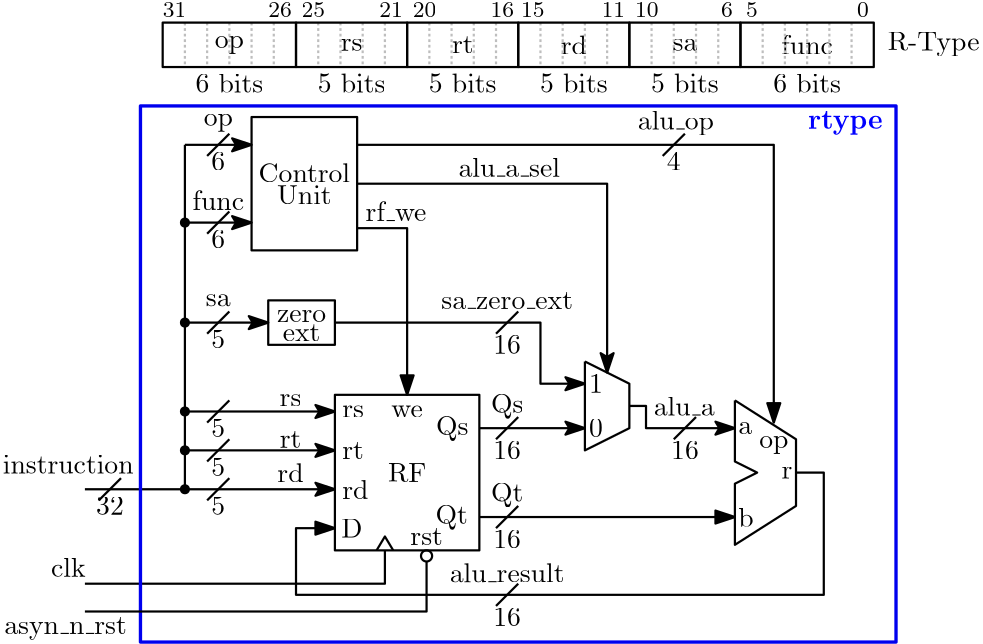 <?xml version="1.0"?>
<!DOCTYPE ipe SYSTEM "ipe.dtd">
<ipe version="70206" creator="Ipe 7.2.10">
<info created="D:20190917234003" modified="D:20200418144505"/>
<ipestyle name="basic">
<symbol name="arrow/arc(spx)">
<path stroke="sym-stroke" fill="sym-stroke" pen="sym-pen">
0 0 m
-1 0.333 l
-1 -0.333 l
h
</path>
</symbol>
<symbol name="arrow/farc(spx)">
<path stroke="sym-stroke" fill="white" pen="sym-pen">
0 0 m
-1 0.333 l
-1 -0.333 l
h
</path>
</symbol>
<symbol name="arrow/ptarc(spx)">
<path stroke="sym-stroke" fill="sym-stroke" pen="sym-pen">
0 0 m
-1 0.333 l
-0.8 0 l
-1 -0.333 l
h
</path>
</symbol>
<symbol name="arrow/fptarc(spx)">
<path stroke="sym-stroke" fill="white" pen="sym-pen">
0 0 m
-1 0.333 l
-0.8 0 l
-1 -0.333 l
h
</path>
</symbol>
<symbol name="mark/circle(sx)" transformations="translations">
<path fill="sym-stroke">
0.6 0 0 0.6 0 0 e
0.4 0 0 0.4 0 0 e
</path>
</symbol>
<symbol name="mark/disk(sx)" transformations="translations">
<path fill="sym-stroke">
0.6 0 0 0.6 0 0 e
</path>
</symbol>
<symbol name="mark/fdisk(sfx)" transformations="translations">
<group>
<path fill="sym-fill">
0.5 0 0 0.5 0 0 e
</path>
<path fill="sym-stroke" fillrule="eofill">
0.6 0 0 0.6 0 0 e
0.4 0 0 0.4 0 0 e
</path>
</group>
</symbol>
<symbol name="mark/box(sx)" transformations="translations">
<path fill="sym-stroke" fillrule="eofill">
-0.6 -0.6 m
0.6 -0.6 l
0.6 0.6 l
-0.6 0.6 l
h
-0.4 -0.4 m
0.4 -0.4 l
0.4 0.4 l
-0.4 0.4 l
h
</path>
</symbol>
<symbol name="mark/square(sx)" transformations="translations">
<path fill="sym-stroke">
-0.6 -0.6 m
0.6 -0.6 l
0.6 0.6 l
-0.6 0.6 l
h
</path>
</symbol>
<symbol name="mark/fsquare(sfx)" transformations="translations">
<group>
<path fill="sym-fill">
-0.5 -0.5 m
0.5 -0.5 l
0.5 0.5 l
-0.5 0.5 l
h
</path>
<path fill="sym-stroke" fillrule="eofill">
-0.6 -0.6 m
0.6 -0.6 l
0.6 0.6 l
-0.6 0.6 l
h
-0.4 -0.4 m
0.4 -0.4 l
0.4 0.4 l
-0.4 0.4 l
h
</path>
</group>
</symbol>
<symbol name="mark/cross(sx)" transformations="translations">
<group>
<path fill="sym-stroke">
-0.43 -0.57 m
0.57 0.43 l
0.43 0.57 l
-0.57 -0.43 l
h
</path>
<path fill="sym-stroke">
-0.43 0.57 m
0.57 -0.43 l
0.43 -0.57 l
-0.57 0.43 l
h
</path>
</group>
</symbol>
<symbol name="arrow/fnormal(spx)">
<path stroke="sym-stroke" fill="white" pen="sym-pen">
0 0 m
-1 0.333 l
-1 -0.333 l
h
</path>
</symbol>
<symbol name="arrow/pointed(spx)">
<path stroke="sym-stroke" fill="sym-stroke" pen="sym-pen">
0 0 m
-1 0.333 l
-0.8 0 l
-1 -0.333 l
h
</path>
</symbol>
<symbol name="arrow/fpointed(spx)">
<path stroke="sym-stroke" fill="white" pen="sym-pen">
0 0 m
-1 0.333 l
-0.8 0 l
-1 -0.333 l
h
</path>
</symbol>
<symbol name="arrow/linear(spx)">
<path stroke="sym-stroke" pen="sym-pen">
-1 0.333 m
0 0 l
-1 -0.333 l
</path>
</symbol>
<symbol name="arrow/fdouble(spx)">
<path stroke="sym-stroke" fill="white" pen="sym-pen">
0 0 m
-1 0.333 l
-1 -0.333 l
h
-1 0 m
-2 0.333 l
-2 -0.333 l
h
</path>
</symbol>
<symbol name="arrow/double(spx)">
<path stroke="sym-stroke" fill="sym-stroke" pen="sym-pen">
0 0 m
-1 0.333 l
-1 -0.333 l
h
-1 0 m
-2 0.333 l
-2 -0.333 l
h
</path>
</symbol>
<pen name="heavier" value="0.8"/>
<pen name="fat" value="1.2"/>
<pen name="ultrafat" value="2"/>
<symbolsize name="large" value="5"/>
<symbolsize name="small" value="2"/>
<symbolsize name="tiny" value="1.1"/>
<arrowsize name="large" value="10"/>
<arrowsize name="small" value="5"/>
<arrowsize name="tiny" value="3"/>
<color name="red1" value="1 0 0"/>
<color name="red2" value="0.933 0 0"/>
<color name="red3" value="0.804 0 0"/>
<color name="red4" value="0.545 0 0"/>
<color name="green1" value="0 1 0"/>
<color name="green2" value="0 0.933 0"/>
<color name="green3" value="0 0.804 0"/>
<color name="green4" value="0 0.545 0"/>
<color name="green" value="0 1 0"/>
<color name="blue1" value="0 0 1"/>
<color name="blue2" value="0 0 0.933"/>
<color name="blue3" value="0 0 0.804"/>
<color name="blue4" value="0 0 0.545"/>
<color name="yellow" value="1 1 0"/>
<color name="orange" value="1 0.647 0"/>
<color name="gold" value="1 0.843 0"/>
<color name="purple" value="0.627 0.125 0.941"/>
<color name="gray" value="0.745"/>
<color name="brown" value="0.647 0.165 0.165"/>
<color name="navy" value="0 0 0.502"/>
<color name="pink" value="1 0.753 0.796"/>
<color name="seagreen" value="0.18 0.545 0.341"/>
<color name="turquoise" value="0.251 0.878 0.816"/>
<color name="violet" value="0.933 0.51 0.933"/>
<color name="darkblue" value="0 0 0.545"/>
<color name="darkcyan" value="0 0.545 0.545"/>
<color name="darkgray" value="0.663"/>
<color name="darkgreen" value="0 0.392 0"/>
<color name="darkmagenta" value="0.545 0 0.545"/>
<color name="darkorange" value="1 0.549 0"/>
<color name="darkred" value="0.545 0 0"/>
<color name="lightblue" value="0.678 0.847 0.902"/>
<color name="lightcyan" value="0.878 1 1"/>
<color name="lightgray" value="0.827"/>
<color name="lightgreen" value="0.565 0.933 0.565"/>
<color name="lightyellow" value="1 1 0.878"/>
<dashstyle name="dashed1" value="[1] 0"/>
<dashstyle name="dashed2" value="[2] 0"/>
<dashstyle name="dashed3" value="[4] 0"/>
<dashstyle name="dotted1" value="[1 1] 0"/>
<dashstyle name="dotted2" value="[1 2] 0"/>
<dashstyle name="dotted3" value="[1 3] 0"/>
<dashstyle name="dash dotted" value="[4 2 1 2] 0"/>
<dashstyle name="dash dot dotted" value="[4 2 1 2 1 2] 0"/>
<textsize name="large" value="\large"/>
<textsize name="small" value="\small"/>
<textsize name="tiny" value="\tiny"/>
<textsize name="Large" value="\Large"/>
<textsize name="LARGE" value="\LARGE"/>
<textsize name="huge" value="\huge"/>
<textsize name="Huge" value="\Huge"/>
<textsize name="footnote" value="\footnotesize"/>
<textstyle name="center" begin="\begin{center}" end="\end{center}"/>
<textstyle name="itemize" begin="\begin{itemize}" end="\end{itemize}"/>
<textstyle name="item" begin="\begin{itemize}\item{}" end="\end{itemize}"/>
<gridsize name="1 pts" value="1"/>
<gridsize name="2 pts" value="2"/>
<gridsize name="4 pts" value="4"/>
<gridsize name="8 pts (~3 mm)" value="8"/>
<gridsize name="16 pts (~6 mm)" value="16"/>
<gridsize name="32 pts (~12 mm)" value="32"/>
<gridsize name="10 pts (~3.5 mm)" value="10"/>
<gridsize name="20 pts (~7 mm)" value="20"/>
<gridsize name="14 pts (~5 mm)" value="14"/>
<gridsize name="28 pts (~10 mm)" value="28"/>
<gridsize name="56 pts (~20 mm)" value="56"/>
<anglesize name="90 deg" value="90"/>
<anglesize name="60 deg" value="60"/>
<anglesize name="45 deg" value="45"/>
<anglesize name="30 deg" value="30"/>
<anglesize name="22.5 deg" value="22.5"/>
<opacity name="10%" value="0.1"/>
<opacity name="30%" value="0.3"/>
<opacity name="50%" value="0.5"/>
<opacity name="75%" value="0.75"/>
<layout paper="382 232" origin="0 0" frame="382 232"/>
<tiling name="falling" angle="-60" step="4" width="1"/>
<tiling name="rising" angle="30" step="4" width="1"/>
</ipestyle>
<page>
<layer name="alpha"/>
<view layers="alpha" active="alpha"/>
<path layer="alpha" matrix="1 0 0 1 12 6" stroke="black" pen="heavier">
20 50 m
56 50 l
</path>
<text matrix="1 0 0 1 10 -92" transformations="translations" pos="16 120" stroke="black" type="label" width="12.453" height="6.918" depth="0" halign="center" valign="center">clk</text>
<path matrix="1 0 0 1 -92 46" stroke="black" pen="heavier">
184 144 m
184 96 l
222 96 l
222 144 l
h
</path>
<text matrix="1 0 0 1 50 -38" transformations="translations" pos="56 126" stroke="black" type="label" width="7.832" height="4.289" depth="0" halign="center" valign="center">rs</text>
<text matrix="1 0 0 1 50 -52" transformations="translations" pos="56 126" stroke="black" type="label" width="7.776" height="6.128" depth="0" halign="center" valign="center">rt</text>
<text matrix="1 0 0 1 50 -64" transformations="translations" pos="56 126" stroke="black" type="label" width="9.437" height="6.918" depth="0" halign="center" valign="center">rd</text>
<path matrix="1 0 0 1 -76 14" stroke="black" pen="heavier" arrow="pointed/normal">
144 70 m
198 70 l
</path>
<path matrix="1 0 0 1 -76 14" stroke="black" pen="heavier" arrow="pointed/normal">
144 56 m
198 56 l
</path>
<path matrix="1 0 0 1 -76 14" stroke="black" pen="heavier" arrow="pointed/normal">
144 42 m
198 42 l
</path>
<path matrix="1 0 0 1 -76 16" stroke="black" pen="heavier">
144 40 m
144 164 l
</path>
<path matrix="1 0 0 1 -60 -478" stroke="black" pen="heavier">
182 568 m
182 512 l
234 512 l
234 568 l
h
</path>
<text matrix="1 0 0 1 92 -64" transformations="translations" pos="56 126" stroke="black" type="label" width="13.837" height="6.808" depth="0" halign="center" valign="center">RF</text>
<text matrix="1 0 0 1 72.555 -42" transformations="translations" pos="56 126" stroke="black" type="label" width="7.832" height="4.289" depth="0" halign="center" valign="center">rs</text>
<text matrix="1 0 0 1 72.528 -56" transformations="translations" pos="56 126" stroke="black" type="label" width="7.776" height="6.128" depth="0" halign="center" valign="center">rt</text>
<text matrix="1 0 0 1 108.277 -48" transformations="translations" pos="56 126" stroke="black" type="label" width="11.678" height="6.815" depth="1.93" halign="center" valign="center">Qs</text>
<text matrix="1 0 0 1 108 -80" transformations="translations" pos="56 126" stroke="black" type="label" width="11.623" height="6.815" depth="1.93" halign="center" valign="center">Qt</text>
<text matrix="1 0 0 1 72.132 -84" transformations="translations" pos="56 126" stroke="black" type="label" width="7.61" height="6.808" depth="0" halign="center" valign="center">D</text>
<text matrix="1 0 0 1 73.358 -70" transformations="translations" pos="56 126" stroke="black" type="label" width="9.437" height="6.918" depth="0" halign="center" valign="center">rd</text>
<path matrix="1 0 0 1 -64 14" stroke="black" pen="heavier">
201 20 m
204 25 l
207 20 l
</path>
<path stroke="black" pen="heavier">
32 22 m
140 22 l
140 34 l
</path>
<path matrix="1 0 0 1 -76 24" stroke="black" pen="heavier" arrow="pointed/normal">
144 128 m
168 128 l
</path>
<path matrix="1 0 0 1 -76 16" stroke="black" pen="heavier" arrow="pointed/normal">
144 164 m
168 164 l
</path>
<text matrix="1 0 0 1 92 -42" transformations="translations" pos="56 126" stroke="black" type="label" width="11.346" height="4.289" depth="0" halign="center" valign="center">we</text>
<path matrix="1 0 0 1 20 14" stroke="black" pen="heavier">
246 74 m
246 52 l
254 48 l
246 44 l
246 22 l
268 36 l
268 60 l
246 74 l
</path>
<text matrix="1 0 0 1 224 -54" transformations="translations" pos="56 126" stroke="black" type="label" width="10.516" height="4.297" depth="1.93" halign="center" valign="center">op</text>
<text matrix="1 0 0 1 213.723 -48" transformations="translations" pos="56 126" stroke="black" type="label" width="4.981" height="4.289" depth="0" halign="center" valign="center">a</text>
<text matrix="1 0 0 1 214 -80" transformations="translations" pos="56 126" stroke="black" type="label" width="5.535" height="6.918" depth="0" halign="center" valign="center">b</text>
<text matrix="1 0 0 1 228.723 -64" transformations="translations" pos="56 126" stroke="black" type="label" width="3.902" height="4.289" depth="0" halign="center" valign="center">r</text>
<path matrix="1 0 0 1 -76 16" stroke="black" pen="heavier" arrow="normal/normal">
250 30 m
276 30 l
304 30 l
342 30 l
</path>
<text matrix="1 0 0 1 188.754 62" transformations="translations" pos="56 126" stroke="black" type="label" width="27.386" height="6.926" depth="1.93" halign="center" valign="center">alu\_op</text>
<text matrix="1 0 0 1 88 30" transformations="translations" pos="56 126" stroke="black" type="label" width="21.879" height="6.918" depth="0" halign="center" valign="center">rf\_we</text>
<group matrix="1 0 0 1 -92 51.9725">
<text matrix="1 0 0 1 147 -8" transformations="translations" pos="56 126" stroke="black" type="label" width="32.96" height="6.918" depth="0" halign="center" valign="center">Control</text>
<text matrix="1 0 0 1 147 -16" transformations="translations" pos="56 126" stroke="black" type="label" width="19.649" height="6.808" depth="0" halign="center" valign="center">Unit</text>
</group>
<path matrix="1 0 0 1 -76 16" stroke="black" pen="heavier" arrow="normal/normal">
206 164 m
356 164 l
356 64 l
</path>
<path matrix="1 0 0 1 -76 16" stroke="black" pen="heavier" arrow="normal/normal">
206 134 m
224 134 l
224 74 l
</path>
<use matrix="1 0 0 1 -76 24" name="mark/disk(sx)" pos="144 128" size="normal" stroke="black"/>
<use matrix="1 0 0 1 -76 14" name="mark/disk(sx)" pos="144 70" size="normal" stroke="black"/>
<use matrix="1 0 0 1 -76 14" name="mark/disk(sx)" pos="144 56" size="normal" stroke="black"/>
<use matrix="1 0 0 1 -76 8" name="mark/disk(sx)" pos="144 48" size="normal" stroke="black"/>
<path matrix="1 0 0 1 -76 16" stroke="black" pen="heavier" arrow="normal/normal">
364 46 m
374 46 l
374 2 l
184 2 l
184 26 l
198 26 l
</path>
<text matrix="1 0 0 1 128 -100" transformations="translations" pos="56 126" stroke="black" type="label" width="41.306" height="6.918" depth="0" halign="center" valign="center">alu\_result</text>
<path matrix="1 0 0 1 -76 6" stroke="black" pen="heavier" arrow="pointed/normal">
144 110 m
174 110 l
</path>
<use matrix="1 0 0 1 -76 60" name="mark/disk(sx)" pos="144 56" size="normal" stroke="black"/>
<path matrix="1 0 0 1 52 200" stroke="gray" dash="dashed1" pen="heavier">
16 24 m
16 8 l
</path>
<text matrix="1 0 0 1 87 49.93" transformations="translations" pos="234 164" stroke="black" type="label" width="33.07" height="6.815" depth="1.93" valign="baseline">R-Type</text>
<text matrix="1 0 0 1 -52.271 76.541" transformations="translations" pos="335 136" stroke="black" type="label" width="18.542" height="6.918" depth="0" valign="baseline">func</text>
<text matrix="1 0 0 1 -52.456 87.8555" transformations="translations" pos="296 126" stroke="black" type="label" width="8.911" height="4.289" depth="0" valign="baseline">sa</text>
<text matrix="1 0 0 1 -47.888 112.936" transformations="translations" pos="212 100" stroke="black" type="label" width="7.776" height="6.128" depth="0" valign="baseline">rt</text>
<text matrix="1 0 0 1 -76.916 127.856" transformations="translations" pos="201 86" stroke="black" type="label" width="7.832" height="4.289" depth="0" valign="baseline">rs</text>
<text matrix="1 0 0 1 -32.258 107.817" transformations="translations" pos="111 107" stroke="black" type="label" width="10.516" height="4.297" depth="1.93" valign="baseline">op</text>
<text matrix="1 0 0 1 45.2815 83.541" transformations="translations" pos="158 129" stroke="black" type="label" width="9.437" height="6.918" depth="0" valign="baseline">rd</text>
<text matrix="1 0 0 1 0 71" transformations="translations" pos="60 155" stroke="black" type="label" width="8.468" height="5.136" depth="0" valign="baseline" size="footnote">31</text>
<text matrix="1 0 0 1 12 82" transformations="translations" pos="86 144" stroke="black" type="label" width="8.468" height="5.136" depth="0" valign="baseline" size="footnote">26</text>
<text matrix="1 0 0 1 -212 100" transformations="translations" pos="322 126" stroke="black" type="label" width="8.468" height="5.136" depth="0" valign="baseline" size="footnote">25</text>
<text matrix="1 0 0 1 -226 105" transformations="translations" pos="364 121" stroke="black" type="label" width="8.468" height="5.136" depth="0" valign="baseline" size="footnote">21</text>
<text matrix="1 0 0 1 -16 83" transformations="translations" pos="166 143" stroke="black" type="label" width="8.468" height="5.136" depth="0" valign="baseline" size="footnote">20</text>
<text matrix="1 0 0 1 -14 83" transformations="translations" pos="192 143" stroke="black" type="label" width="8.468" height="5.136" depth="0" valign="baseline" size="footnote">16</text>
<text matrix="1 0 0 1 -62 89" transformations="translations" pos="280 137" stroke="black" type="label" width="8.468" height="5.136" depth="0" valign="baseline" size="footnote">11</text>
<text matrix="1 0 0 1 -44 90" transformations="translations" pos="305 136" stroke="black" type="label" width="4.234" height="5.136" depth="0" valign="baseline" size="footnote">6</text>
<text matrix="1 0 0 1 -54 91" transformations="translations" pos="324 135" stroke="black" type="label" width="4.234" height="5.136" depth="0" valign="baseline" size="footnote">5</text>
<text matrix="1 0 0 1 -38 88" transformations="translations" pos="348 138" stroke="black" type="label" width="4.234" height="5.136" depth="0" valign="baseline" size="footnote">0</text>
<text matrix="1 0 0 1 -144 87" transformations="translations" pos="333 139" stroke="black" type="label" width="8.468" height="5.136" depth="0" valign="baseline" size="footnote">15</text>
<text matrix="1 0 0 1 -50 89" transformations="translations" pos="280 137" stroke="black" type="label" width="8.468" height="5.136" depth="0" valign="baseline" size="footnote">10</text>
<path matrix="1 0 0 1 60 200" stroke="gray" dash="dashed1" pen="heavier">
16 24 m
16 8 l
</path>
<path matrix="1 0 0 1 68 200" stroke="gray" dash="dashed1" pen="heavier">
16 24 m
16 8 l
</path>
<path matrix="1 0 0 1 76 200" stroke="gray" dash="dashed1" pen="heavier">
16 24 m
16 8 l
</path>
<path matrix="1 0 0 1 84 200" stroke="gray" dash="dashed1" pen="heavier">
16 24 m
16 8 l
</path>
<path matrix="1 0 0 1 100 200" stroke="gray" dash="dashed1" pen="heavier">
16 24 m
16 8 l
</path>
<path matrix="1 0 0 1 108 200" stroke="gray" dash="dashed1" pen="heavier">
16 24 m
16 8 l
</path>
<path matrix="1 0 0 1 116 200" stroke="gray" dash="dashed1" pen="heavier">
16 24 m
16 8 l
</path>
<path matrix="1 0 0 1 124 200" stroke="gray" dash="dashed1" pen="heavier">
16 24 m
16 8 l
</path>
<path matrix="1 0 0 1 140 200" stroke="gray" dash="dashed1" pen="heavier">
16 24 m
16 8 l
</path>
<path matrix="1 0 0 1 148 200" stroke="gray" dash="dashed1" pen="heavier">
16 24 m
16 8 l
</path>
<path matrix="1 0 0 1 156 200" stroke="gray" dash="dashed1" pen="heavier">
16 24 m
16 8 l
</path>
<path matrix="1 0 0 1 164 200" stroke="gray" dash="dashed1" pen="heavier">
16 24 m
16 8 l
</path>
<path matrix="1 0 0 1 180 200" stroke="gray" dash="dashed1" pen="heavier">
16 24 m
16 8 l
</path>
<path matrix="1 0 0 1 188 200" stroke="gray" dash="dashed1" pen="heavier">
16 24 m
16 8 l
</path>
<path matrix="1 0 0 1 196 200" stroke="gray" dash="dashed1" pen="heavier">
16 24 m
16 8 l
</path>
<path matrix="1 0 0 1 204 200" stroke="gray" dash="dashed1" pen="heavier">
16 24 m
16 8 l
</path>
<path matrix="1 0 0 1 220 200" stroke="gray" dash="dashed1" pen="heavier">
16 24 m
16 8 l
</path>
<path matrix="1 0 0 1 228 200" stroke="gray" dash="dashed1" pen="heavier">
16 24 m
16 8 l
</path>
<path matrix="1 0 0 1 236 200" stroke="gray" dash="dashed1" pen="heavier">
16 24 m
16 8 l
</path>
<path matrix="1 0 0 1 244 200" stroke="gray" dash="dashed1" pen="heavier">
16 24 m
16 8 l
</path>
<path matrix="1 0 0 1 260 200" stroke="gray" dash="dashed1" pen="heavier">
16 24 m
16 8 l
</path>
<path matrix="1 0 0 1 268 200" stroke="gray" dash="dashed1" pen="heavier">
16 24 m
16 8 l
</path>
<path matrix="1 0 0 1 276 200" stroke="gray" dash="dashed1" pen="heavier">
16 24 m
16 8 l
</path>
<path matrix="1 0 0 1 284 200" stroke="gray" dash="dashed1" pen="heavier">
16 24 m
16 8 l
</path>
<path matrix="1 0 0 1 292 200" stroke="gray" dash="dashed1" pen="heavier">
16 24 m
16 8 l
</path>
<path matrix="1 0 0 1 52 200" stroke="black" pen="heavier">
216 24 m
216 8 l
264 8 l
264 24 l
h
</path>
<path matrix="1 0 0 1 52 200" stroke="black" pen="heavier">
176 24 m
176 8 l
216 8 l
216 24 l
h
</path>
<path matrix="1 0 0 1 52 200" stroke="black" pen="heavier">
136 24 m
136 8 l
176 8 l
176 24 l
h
</path>
<path matrix="1 0 0 1 -20 104" stroke="black" pen="heavier">
128 120 m
128 104 l
168 104 l
168 120 l
h
</path>
<path matrix="1 0 0 1 -12 104" stroke="black" pen="heavier">
160 120 m
160 104 l
200 104 l
200 120 l
h
</path>
<path matrix="1 0 0 1 52 200" stroke="black" pen="heavier">
8 24 m
8 8 l
56 8 l
56 24 l
h
</path>
<text matrix="1 0 0 1 -39.2045 91.817" transformations="translations" pos="111 107" stroke="black" type="label" width="24.409" height="6.918" depth="0" valign="baseline">6 bits</text>
<text matrix="1 0 0 1 4.7955 91.817" transformations="translations" pos="111 107" stroke="black" type="label" width="24.409" height="6.918" depth="0" valign="baseline">5 bits</text>
<text matrix="1 0 0 1 44.7955 91.817" transformations="translations" pos="111 107" stroke="black" type="label" width="24.409" height="6.918" depth="0" valign="baseline">5 bits</text>
<text matrix="1 0 0 1 84.7955 91.817" transformations="translations" pos="111 107" stroke="black" type="label" width="24.409" height="6.918" depth="0" valign="baseline">5 bits</text>
<text matrix="1 0 0 1 124.796 91.817" transformations="translations" pos="111 107" stroke="black" type="label" width="24.409" height="6.918" depth="0" valign="baseline">5 bits</text>
<text matrix="1 0 0 1 168.796 91.817" transformations="translations" pos="111 107" stroke="black" type="label" width="24.409" height="6.918" depth="0" valign="baseline">6 bits</text>
<path matrix="1 0 0 1 52 -698" stroke="black" pen="heavier">
160 800 m
160 768 l
176 776 l
176 792 l
160 800 l
</path>
<text matrix="1 0 0 1 132 -26" transformations="translations" pos="84 120" stroke="black" type="label" width="4.981" height="6.42" depth="0" halign="center" valign="center">1</text>
<path matrix="1 0 0 1 -76 16" stroke="black" pen="heavier" arrow="pointed/normal">
304 70 m
310 70 l
310 62 l
342 62 l
</path>
<text matrix="1 0 0 1 24 62" transformations="translations" pos="56 126" stroke="black" type="label" width="10.516" height="4.297" depth="1.93" halign="center" valign="center">op</text>
<text matrix="1 0 0 1 24 34" transformations="translations" pos="56 126" stroke="black" type="label" width="18.542" height="6.918" depth="0" halign="center" valign="center">func</text>
<path matrix="1 0 0 1 -52 98" stroke="black" pen="heavier">
128 78 m
136 86 l
</path>
<path matrix="1 0 0 1 -52 70" stroke="black" pen="heavier">
128 78 m
136 86 l
</path>
<text matrix="1 0 0 1 24 48" transformations="translations" pos="56 126" stroke="black" type="label" width="4.981" height="6.42" depth="0" halign="center" valign="center">6</text>
<text matrix="1 0 0 1 24 20" transformations="translations" pos="56 126" stroke="black" type="label" width="4.981" height="6.42" depth="0" halign="center" valign="center">6</text>
<path matrix="1 0 0 1 -52 2" stroke="black" pen="heavier">
128 78 m
136 86 l
</path>
<text matrix="1 0 0 1 24 -48" transformations="translations" pos="56 126" stroke="black" type="label" width="4.981" height="6.42" depth="0" halign="center" valign="center">5</text>
<path matrix="1 0 0 1 -52 -12" stroke="black" pen="heavier">
128 78 m
136 86 l
</path>
<text matrix="1 0 0 1 24 -62" transformations="translations" pos="56 126" stroke="black" type="label" width="4.981" height="6.42" depth="0" halign="center" valign="center">5</text>
<path matrix="1 0 0 1 -52 -26" stroke="black" pen="heavier">
128 78 m
136 86 l
</path>
<text matrix="1 0 0 1 24 -76" transformations="translations" pos="56 126" stroke="black" type="label" width="4.981" height="6.42" depth="0" halign="center" valign="center">5</text>
<text matrix="1 0 0 1 24 -2" transformations="translations" pos="56 126" stroke="black" type="label" width="8.911" height="4.289" depth="0" halign="center" valign="center">sa</text>
<path matrix="1 0 0 1 -52 34" stroke="black" pen="heavier">
128 78 m
136 86 l
</path>
<text matrix="1 0 0 1 24 -16" transformations="translations" pos="56 126" stroke="black" type="label" width="4.981" height="6.42" depth="0" halign="center" valign="center">5</text>
<text matrix="1 0 0 1 128 -72" transformations="translations" pos="56 126" stroke="black" type="label" width="11.623" height="6.815" depth="1.93" halign="center" valign="center">Qt</text>
<path matrix="1 0 0 1 52 -36" stroke="black" pen="heavier">
128 78 m
136 86 l
</path>
<text matrix="1 0 0 1 128 -88" transformations="translations" pos="56 126" stroke="black" type="label" width="9.963" height="6.42" depth="0" halign="center" valign="center">16</text>
<text matrix="1 0 0 1 128 -40" transformations="translations" pos="56 126" stroke="black" type="label" width="11.678" height="6.815" depth="1.93" halign="center" valign="center">Qs</text>
<path matrix="1 0 0 1 52 -4" stroke="black" pen="heavier">
128 78 m
136 86 l
</path>
<text matrix="1 0 0 1 128 -56" transformations="translations" pos="56 126" stroke="black" type="label" width="9.963" height="6.42" depth="0" halign="center" valign="center">16</text>
<path matrix="1 0 0 1 -76 0" stroke="black" pen="heavier" arrow="pointed/normal">
250 78 m
288 78 l
</path>
<path matrix="1 0 0 1 -86 16" stroke="black" pen="heavier">
184 108 m
184 92 l
208 92 l
208 108 l
h
</path>
<path matrix="1 0 0 1 -76 6" stroke="black" pen="heavier" arrow="pointed/normal">
198 110 m
272 110 l
272 88 l
288 88 l
</path>
<text matrix="1 0 0 1 128 -2" transformations="translations" pos="56 126" stroke="black" type="label" width="47.383" height="6.128" depth="0" halign="center" valign="center">sa\_zero\_ext</text>
<path matrix="1 0 0 1 52 34" stroke="black" pen="heavier">
128 78 m
136 86 l
</path>
<text matrix="1 0 0 1 128 -18" transformations="translations" pos="56 126" stroke="black" type="label" width="9.963" height="6.42" depth="0" halign="center" valign="center">16</text>
<text matrix="1 0 0 1 191.723 -40" transformations="translations" pos="56 126" stroke="black" type="label" width="21.851" height="6.918" depth="0" halign="center" valign="center">alu\_a</text>
<path matrix="1 0 0 1 116 -4" stroke="black" pen="heavier">
128 78 m
136 86 l
</path>
<text matrix="1 0 0 1 192 -56" transformations="translations" pos="56 126" stroke="black" type="label" width="9.963" height="6.42" depth="0" halign="center" valign="center">16</text>
<text matrix="1 0 0 1 132 -42" transformations="translations" pos="84 120" stroke="black" type="label" width="4.981" height="6.42" depth="0" halign="center" valign="center">0</text>
<path matrix="1 0 0 1 -76 16" stroke="black" pen="heavier" arrow="pointed/normal">
206 150 m
296 150 l
296 82 l
</path>
<path matrix="1 0 0 1 112 98" stroke="black" pen="heavier">
128 78 m
136 86 l
</path>
<text matrix="1 0 0 1 188 48" transformations="translations" pos="56 126" stroke="black" type="label" width="4.981" height="6.42" depth="0" halign="center" valign="center">4</text>
<text matrix="1 0 0 1 128.754 46" transformations="translations" pos="56 126" stroke="black" type="label" width="36.563" height="6.918" depth="0" halign="center" valign="center">alu\_a\_sel</text>
<path matrix="1 0 0 1 52 -64" stroke="black" pen="heavier">
128 78 m
136 86 l
</path>
<text matrix="1 0 0 1 128 -116" transformations="translations" pos="56 126" stroke="black" type="label" width="9.963" height="6.42" depth="0" halign="center" valign="center">16</text>
<text matrix="1 0 0 1 54 -7.6158" transformations="translations" pos="56 126" stroke="black" type="label" width="17.739" height="4.289" depth="0" halign="center" valign="center">zero</text>
<text matrix="1 0 0 1 54 -13.6158" transformations="translations" pos="56 126" stroke="black" type="label" width="13.56" height="6.128" depth="0" halign="center" valign="center">ext</text>
<path matrix="1 0 0 1 -91 -26" stroke="black" pen="heavier">
128 78 m
136 86 l
</path>
<text matrix="1 0 0 1 -15 -76" transformations="translations" pos="56 126" stroke="black" type="label" width="9.963" height="6.42" depth="0" halign="center" valign="center">32</text>
<path matrix="1 0 0 1 12 0" stroke="blue2" pen="fat">
40 194 m
40 1 l
312 1 l
312 194 l
h
</path>
<text matrix="1 0 0 1 249.754 62" transformations="translations" pos="56 126" stroke="blue1" type="label" width="26.837" height="6.333" depth="1.93" halign="center" valign="center">\textbf{rtype}</text>
<text matrix="1 0 0 1 10 -55" transformations="translations" pos="16 120" stroke="black" type="label" width="47.129" height="6.654" depth="0" halign="center" valign="center">instruction</text>
<text matrix="1 0 0 1 139 -81" transformations="translations" pos="16 120" stroke="black" type="label" width="11.706" height="6.128" depth="0" halign="center" valign="center">rst</text>
<text matrix="1 0 0 1 9 -114" transformations="translations" pos="16 120" stroke="black" type="label" width="44.118" height="6.135" depth="1.93" halign="center" valign="center">asyn\_n\_rst</text>
<path matrix="1 0 0 1 3 4" stroke="black" pen="heavier">
2 0 0 2 152 28 e
</path>
<path stroke="black" pen="heavier">
32 12 m
155 12 l
155 30 l
</path>
</page>
</ipe>
